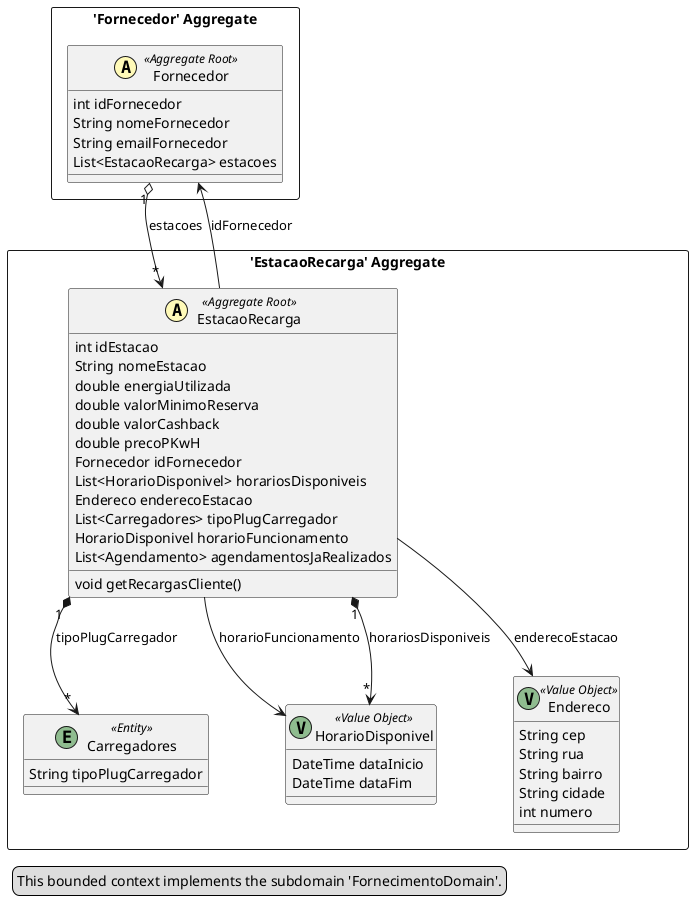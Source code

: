 @startuml

skinparam componentStyle uml2

package "'Fornecedor' Aggregate" <<Rectangle>> {
	class Fornecedor <<(A,#fffab8) Aggregate Root>> {
		int idFornecedor
		String nomeFornecedor
		String emailFornecedor
		List<EstacaoRecarga> estacoes
	}
}
package "'EstacaoRecarga' Aggregate" <<Rectangle>> {
	class EstacaoRecarga <<(A,#fffab8) Aggregate Root>> {
		int idEstacao
		String nomeEstacao
		double energiaUtilizada
		double valorMinimoReserva
		double valorCashback
		double precoPKwH
		Fornecedor idFornecedor
		List<HorarioDisponivel> horariosDisponiveis
		Endereco enderecoEstacao
		List<Carregadores> tipoPlugCarregador
		HorarioDisponivel horarioFuncionamento
		List<Agendamento> agendamentosJaRealizados
		void getRecargasCliente()
	}
	class Carregadores <<(E,DarkSeaGreen) Entity>> {
		String tipoPlugCarregador
	}
	class HorarioDisponivel <<(V,DarkSeaGreen) Value Object>> {
		DateTime dataInicio
		DateTime dataFim
	}
	class Endereco <<(V,DarkSeaGreen) Value Object>> {
		String cep
		String rua
		String bairro
		String cidade
		int numero
	}
}
Fornecedor "1" o--> "*" EstacaoRecarga : estacoes
EstacaoRecarga "1" *--> "*" Carregadores : tipoPlugCarregador
EstacaoRecarga --> Fornecedor : idFornecedor
EstacaoRecarga --> Endereco : enderecoEstacao
EstacaoRecarga --> HorarioDisponivel : horarioFuncionamento
EstacaoRecarga "1" *--> "*" HorarioDisponivel : horariosDisponiveis
legend left
  This bounded context implements the subdomain 'FornecimentoDomain'.
end legend


@enduml
